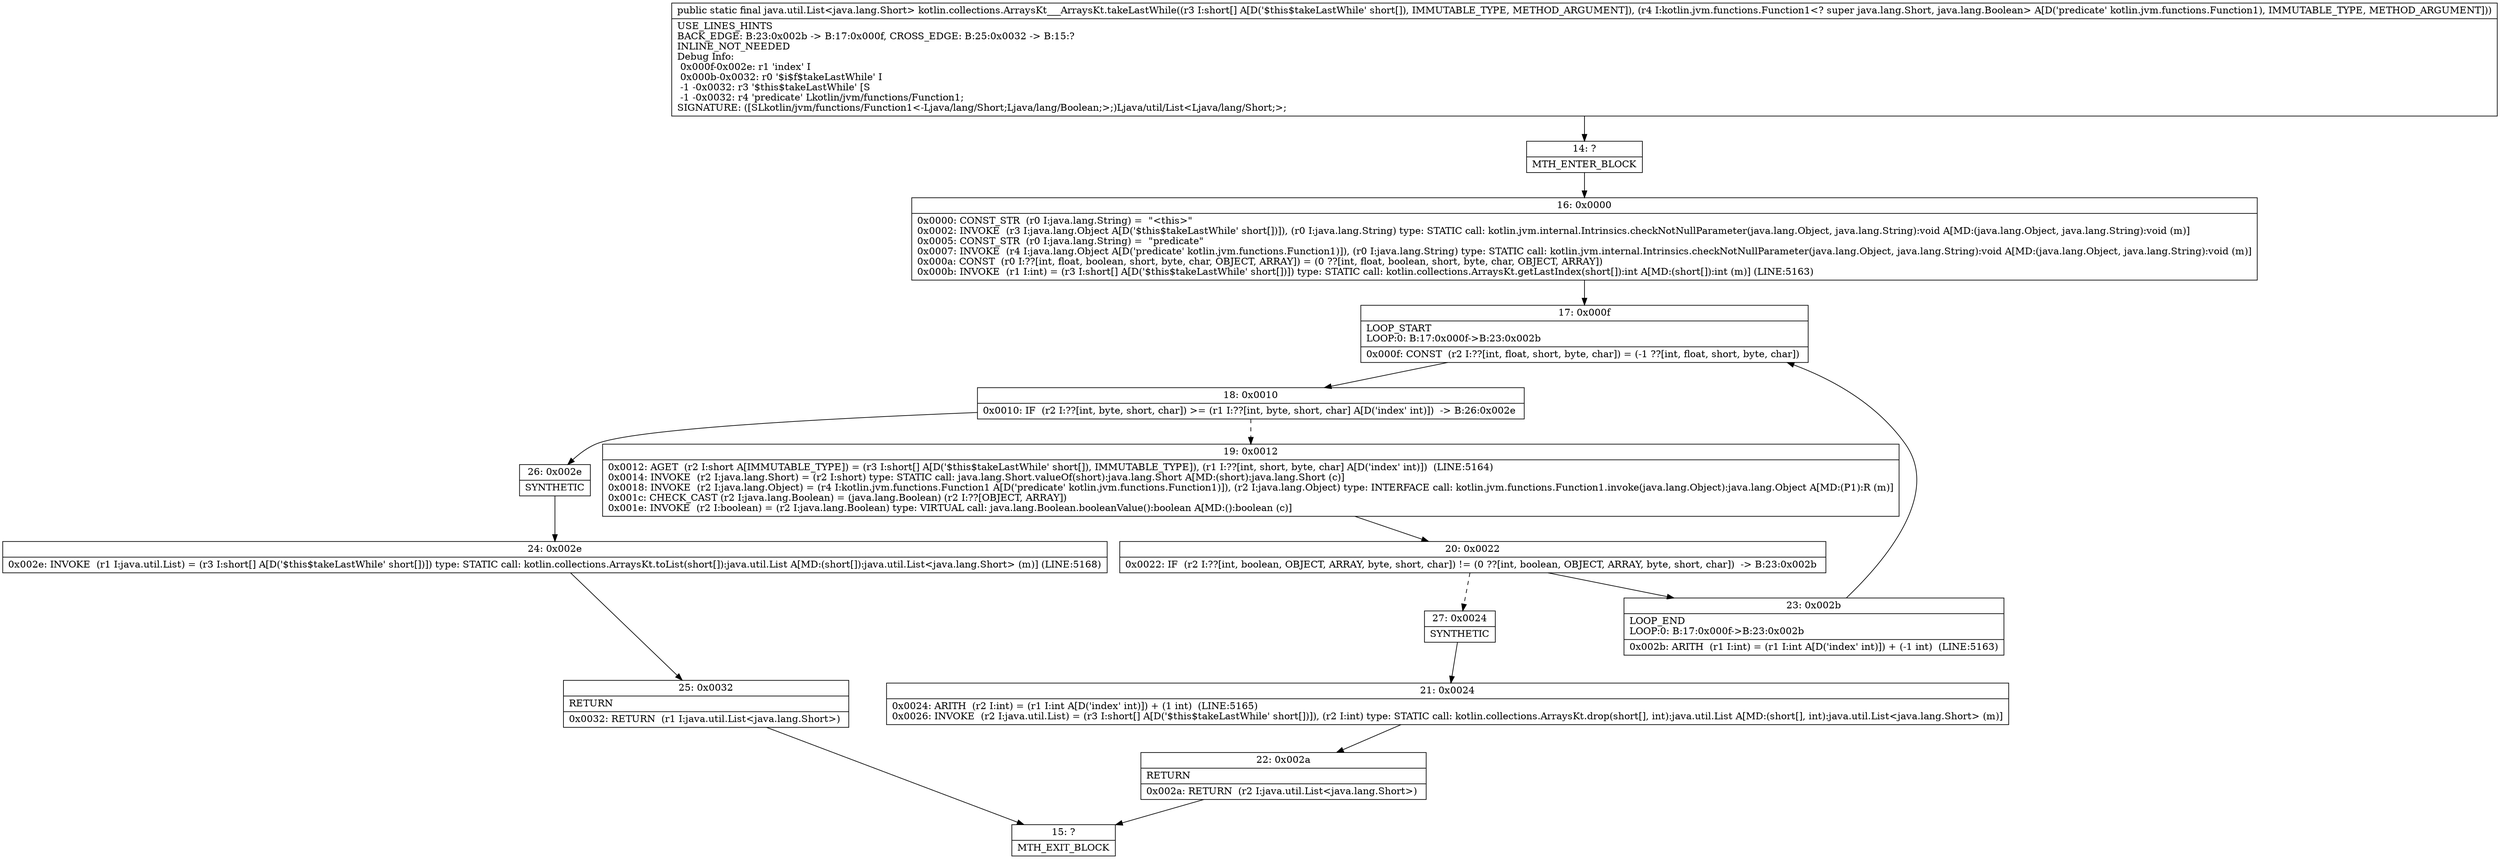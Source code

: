 digraph "CFG forkotlin.collections.ArraysKt___ArraysKt.takeLastWhile([SLkotlin\/jvm\/functions\/Function1;)Ljava\/util\/List;" {
Node_14 [shape=record,label="{14\:\ ?|MTH_ENTER_BLOCK\l}"];
Node_16 [shape=record,label="{16\:\ 0x0000|0x0000: CONST_STR  (r0 I:java.lang.String) =  \"\<this\>\" \l0x0002: INVOKE  (r3 I:java.lang.Object A[D('$this$takeLastWhile' short[])]), (r0 I:java.lang.String) type: STATIC call: kotlin.jvm.internal.Intrinsics.checkNotNullParameter(java.lang.Object, java.lang.String):void A[MD:(java.lang.Object, java.lang.String):void (m)]\l0x0005: CONST_STR  (r0 I:java.lang.String) =  \"predicate\" \l0x0007: INVOKE  (r4 I:java.lang.Object A[D('predicate' kotlin.jvm.functions.Function1)]), (r0 I:java.lang.String) type: STATIC call: kotlin.jvm.internal.Intrinsics.checkNotNullParameter(java.lang.Object, java.lang.String):void A[MD:(java.lang.Object, java.lang.String):void (m)]\l0x000a: CONST  (r0 I:??[int, float, boolean, short, byte, char, OBJECT, ARRAY]) = (0 ??[int, float, boolean, short, byte, char, OBJECT, ARRAY]) \l0x000b: INVOKE  (r1 I:int) = (r3 I:short[] A[D('$this$takeLastWhile' short[])]) type: STATIC call: kotlin.collections.ArraysKt.getLastIndex(short[]):int A[MD:(short[]):int (m)] (LINE:5163)\l}"];
Node_17 [shape=record,label="{17\:\ 0x000f|LOOP_START\lLOOP:0: B:17:0x000f\-\>B:23:0x002b\l|0x000f: CONST  (r2 I:??[int, float, short, byte, char]) = (\-1 ??[int, float, short, byte, char]) \l}"];
Node_18 [shape=record,label="{18\:\ 0x0010|0x0010: IF  (r2 I:??[int, byte, short, char]) \>= (r1 I:??[int, byte, short, char] A[D('index' int)])  \-\> B:26:0x002e \l}"];
Node_19 [shape=record,label="{19\:\ 0x0012|0x0012: AGET  (r2 I:short A[IMMUTABLE_TYPE]) = (r3 I:short[] A[D('$this$takeLastWhile' short[]), IMMUTABLE_TYPE]), (r1 I:??[int, short, byte, char] A[D('index' int)])  (LINE:5164)\l0x0014: INVOKE  (r2 I:java.lang.Short) = (r2 I:short) type: STATIC call: java.lang.Short.valueOf(short):java.lang.Short A[MD:(short):java.lang.Short (c)]\l0x0018: INVOKE  (r2 I:java.lang.Object) = (r4 I:kotlin.jvm.functions.Function1 A[D('predicate' kotlin.jvm.functions.Function1)]), (r2 I:java.lang.Object) type: INTERFACE call: kotlin.jvm.functions.Function1.invoke(java.lang.Object):java.lang.Object A[MD:(P1):R (m)]\l0x001c: CHECK_CAST (r2 I:java.lang.Boolean) = (java.lang.Boolean) (r2 I:??[OBJECT, ARRAY]) \l0x001e: INVOKE  (r2 I:boolean) = (r2 I:java.lang.Boolean) type: VIRTUAL call: java.lang.Boolean.booleanValue():boolean A[MD:():boolean (c)]\l}"];
Node_20 [shape=record,label="{20\:\ 0x0022|0x0022: IF  (r2 I:??[int, boolean, OBJECT, ARRAY, byte, short, char]) != (0 ??[int, boolean, OBJECT, ARRAY, byte, short, char])  \-\> B:23:0x002b \l}"];
Node_23 [shape=record,label="{23\:\ 0x002b|LOOP_END\lLOOP:0: B:17:0x000f\-\>B:23:0x002b\l|0x002b: ARITH  (r1 I:int) = (r1 I:int A[D('index' int)]) + (\-1 int)  (LINE:5163)\l}"];
Node_27 [shape=record,label="{27\:\ 0x0024|SYNTHETIC\l}"];
Node_21 [shape=record,label="{21\:\ 0x0024|0x0024: ARITH  (r2 I:int) = (r1 I:int A[D('index' int)]) + (1 int)  (LINE:5165)\l0x0026: INVOKE  (r2 I:java.util.List) = (r3 I:short[] A[D('$this$takeLastWhile' short[])]), (r2 I:int) type: STATIC call: kotlin.collections.ArraysKt.drop(short[], int):java.util.List A[MD:(short[], int):java.util.List\<java.lang.Short\> (m)]\l}"];
Node_22 [shape=record,label="{22\:\ 0x002a|RETURN\l|0x002a: RETURN  (r2 I:java.util.List\<java.lang.Short\>) \l}"];
Node_15 [shape=record,label="{15\:\ ?|MTH_EXIT_BLOCK\l}"];
Node_26 [shape=record,label="{26\:\ 0x002e|SYNTHETIC\l}"];
Node_24 [shape=record,label="{24\:\ 0x002e|0x002e: INVOKE  (r1 I:java.util.List) = (r3 I:short[] A[D('$this$takeLastWhile' short[])]) type: STATIC call: kotlin.collections.ArraysKt.toList(short[]):java.util.List A[MD:(short[]):java.util.List\<java.lang.Short\> (m)] (LINE:5168)\l}"];
Node_25 [shape=record,label="{25\:\ 0x0032|RETURN\l|0x0032: RETURN  (r1 I:java.util.List\<java.lang.Short\>) \l}"];
MethodNode[shape=record,label="{public static final java.util.List\<java.lang.Short\> kotlin.collections.ArraysKt___ArraysKt.takeLastWhile((r3 I:short[] A[D('$this$takeLastWhile' short[]), IMMUTABLE_TYPE, METHOD_ARGUMENT]), (r4 I:kotlin.jvm.functions.Function1\<? super java.lang.Short, java.lang.Boolean\> A[D('predicate' kotlin.jvm.functions.Function1), IMMUTABLE_TYPE, METHOD_ARGUMENT]))  | USE_LINES_HINTS\lBACK_EDGE: B:23:0x002b \-\> B:17:0x000f, CROSS_EDGE: B:25:0x0032 \-\> B:15:?\lINLINE_NOT_NEEDED\lDebug Info:\l  0x000f\-0x002e: r1 'index' I\l  0x000b\-0x0032: r0 '$i$f$takeLastWhile' I\l  \-1 \-0x0032: r3 '$this$takeLastWhile' [S\l  \-1 \-0x0032: r4 'predicate' Lkotlin\/jvm\/functions\/Function1;\lSIGNATURE: ([SLkotlin\/jvm\/functions\/Function1\<\-Ljava\/lang\/Short;Ljava\/lang\/Boolean;\>;)Ljava\/util\/List\<Ljava\/lang\/Short;\>;\l}"];
MethodNode -> Node_14;Node_14 -> Node_16;
Node_16 -> Node_17;
Node_17 -> Node_18;
Node_18 -> Node_19[style=dashed];
Node_18 -> Node_26;
Node_19 -> Node_20;
Node_20 -> Node_23;
Node_20 -> Node_27[style=dashed];
Node_23 -> Node_17;
Node_27 -> Node_21;
Node_21 -> Node_22;
Node_22 -> Node_15;
Node_26 -> Node_24;
Node_24 -> Node_25;
Node_25 -> Node_15;
}

